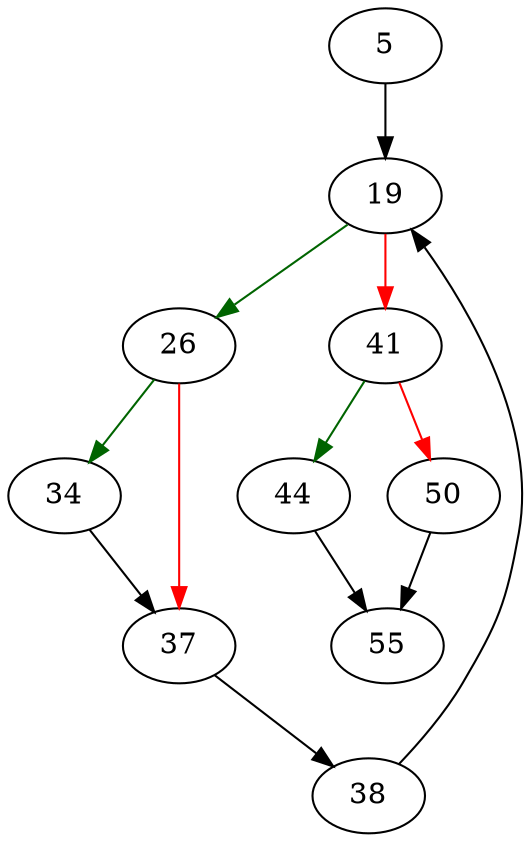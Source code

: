 strict digraph "displayStatLine" {
	// Node definitions.
	5 [entry=true];
	19;
	26;
	41;
	34;
	37;
	38;
	44;
	50;
	55;

	// Edge definitions.
	5 -> 19;
	19 -> 26 [
		color=darkgreen
		cond=true
	];
	19 -> 41 [
		color=red
		cond=false
	];
	26 -> 34 [
		color=darkgreen
		cond=true
	];
	26 -> 37 [
		color=red
		cond=false
	];
	41 -> 44 [
		color=darkgreen
		cond=true
	];
	41 -> 50 [
		color=red
		cond=false
	];
	34 -> 37;
	37 -> 38;
	38 -> 19;
	44 -> 55;
	50 -> 55;
}